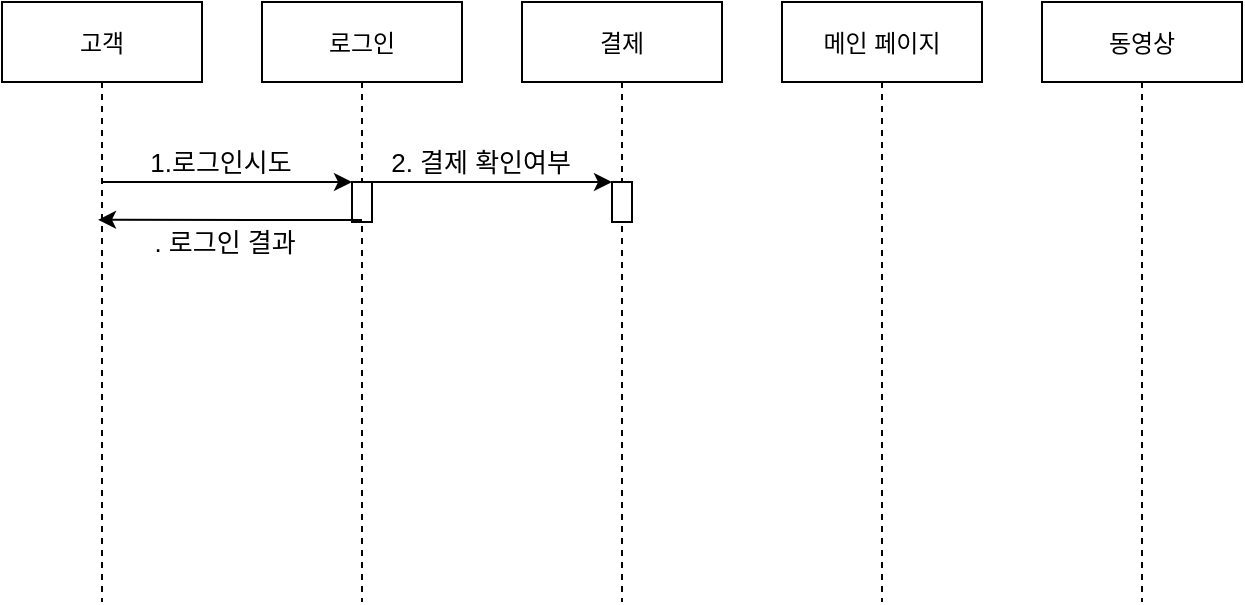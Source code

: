 <mxfile version="14.9.3" type="github">
  <diagram id="kgpKYQtTHZ0yAKxKKP6v" name="Page-1">
    <mxGraphModel dx="1422" dy="794" grid="1" gridSize="10" guides="1" tooltips="1" connect="1" arrows="1" fold="1" page="1" pageScale="1" pageWidth="850" pageHeight="1100" math="0" shadow="0">
      <root>
        <mxCell id="0" />
        <mxCell id="1" parent="0" />
        <mxCell id="3nuBFxr9cyL0pnOWT2aG-1" value="고객" style="shape=umlLifeline;perimeter=lifelinePerimeter;container=1;collapsible=0;recursiveResize=0;rounded=0;shadow=0;strokeWidth=1;" parent="1" vertex="1">
          <mxGeometry x="10" y="60" width="100" height="300" as="geometry" />
        </mxCell>
        <mxCell id="3nuBFxr9cyL0pnOWT2aG-5" value="동영상" style="shape=umlLifeline;perimeter=lifelinePerimeter;container=1;collapsible=0;recursiveResize=0;rounded=0;shadow=0;strokeWidth=1;" parent="1" vertex="1">
          <mxGeometry x="530" y="60" width="100" height="300" as="geometry" />
        </mxCell>
        <mxCell id="ldxAeGndrW9bHSZR6hae-2" value="결제" style="shape=umlLifeline;perimeter=lifelinePerimeter;container=1;collapsible=0;recursiveResize=0;rounded=0;shadow=0;strokeWidth=1;" vertex="1" parent="1">
          <mxGeometry x="270" y="60" width="100" height="300" as="geometry" />
        </mxCell>
        <mxCell id="ldxAeGndrW9bHSZR6hae-5" value="로그인" style="shape=umlLifeline;perimeter=lifelinePerimeter;container=1;collapsible=0;recursiveResize=0;rounded=0;shadow=0;strokeWidth=1;" vertex="1" parent="1">
          <mxGeometry x="140" y="60" width="100" height="300" as="geometry" />
        </mxCell>
        <mxCell id="ldxAeGndrW9bHSZR6hae-11" value="" style="rounded=0;whiteSpace=wrap;html=1;" vertex="1" parent="ldxAeGndrW9bHSZR6hae-5">
          <mxGeometry x="45" y="90" width="10" height="20" as="geometry" />
        </mxCell>
        <mxCell id="ldxAeGndrW9bHSZR6hae-9" value="" style="endArrow=classic;html=1;entryX=0;entryY=0;entryDx=0;entryDy=0;" edge="1" parent="1" target="ldxAeGndrW9bHSZR6hae-11">
          <mxGeometry width="50" height="50" relative="1" as="geometry">
            <mxPoint x="60" y="150" as="sourcePoint" />
            <mxPoint x="180" y="150" as="targetPoint" />
          </mxGeometry>
        </mxCell>
        <mxCell id="ldxAeGndrW9bHSZR6hae-10" value="&lt;font style=&quot;font-size: 13px&quot;&gt;1.로그인시도&lt;/font&gt;" style="edgeLabel;html=1;align=center;verticalAlign=middle;resizable=0;points=[];" vertex="1" connectable="0" parent="ldxAeGndrW9bHSZR6hae-9">
          <mxGeometry x="-0.212" relative="1" as="geometry">
            <mxPoint x="9" y="-10" as="offset" />
          </mxGeometry>
        </mxCell>
        <mxCell id="ldxAeGndrW9bHSZR6hae-18" value="" style="endArrow=classic;html=1;entryX=0.48;entryY=0.363;entryDx=0;entryDy=0;entryPerimeter=0;" edge="1" parent="1" target="3nuBFxr9cyL0pnOWT2aG-1">
          <mxGeometry width="50" height="50" relative="1" as="geometry">
            <mxPoint x="190" y="169" as="sourcePoint" />
            <mxPoint x="150" y="170" as="targetPoint" />
          </mxGeometry>
        </mxCell>
        <mxCell id="ldxAeGndrW9bHSZR6hae-19" value="&lt;font style=&quot;font-size: 13px&quot;&gt;. 로그인 결과&lt;/font&gt;" style="edgeLabel;html=1;align=center;verticalAlign=middle;resizable=0;points=[];" vertex="1" connectable="0" parent="ldxAeGndrW9bHSZR6hae-18">
          <mxGeometry x="0.255" relative="1" as="geometry">
            <mxPoint x="14" y="11" as="offset" />
          </mxGeometry>
        </mxCell>
        <mxCell id="ldxAeGndrW9bHSZR6hae-20" value="" style="endArrow=classic;html=1;exitX=0.5;exitY=0;exitDx=0;exitDy=0;" edge="1" parent="1" source="ldxAeGndrW9bHSZR6hae-11">
          <mxGeometry width="50" height="50" relative="1" as="geometry">
            <mxPoint x="200" y="150" as="sourcePoint" />
            <mxPoint x="315" y="150" as="targetPoint" />
          </mxGeometry>
        </mxCell>
        <mxCell id="ldxAeGndrW9bHSZR6hae-21" value="&lt;font style=&quot;font-size: 13px&quot;&gt;2. 결제 확인여부&lt;/font&gt;" style="edgeLabel;html=1;align=center;verticalAlign=middle;resizable=0;points=[];" vertex="1" connectable="0" parent="ldxAeGndrW9bHSZR6hae-20">
          <mxGeometry x="-0.212" relative="1" as="geometry">
            <mxPoint x="9" y="-10" as="offset" />
          </mxGeometry>
        </mxCell>
        <mxCell id="ldxAeGndrW9bHSZR6hae-22" value="" style="rounded=0;whiteSpace=wrap;html=1;" vertex="1" parent="1">
          <mxGeometry x="315" y="150" width="10" height="20" as="geometry" />
        </mxCell>
        <mxCell id="ldxAeGndrW9bHSZR6hae-23" value="메인 페이지" style="shape=umlLifeline;perimeter=lifelinePerimeter;container=1;collapsible=0;recursiveResize=0;rounded=0;shadow=0;strokeWidth=1;" vertex="1" parent="1">
          <mxGeometry x="400" y="60" width="100" height="300" as="geometry" />
        </mxCell>
      </root>
    </mxGraphModel>
  </diagram>
</mxfile>
